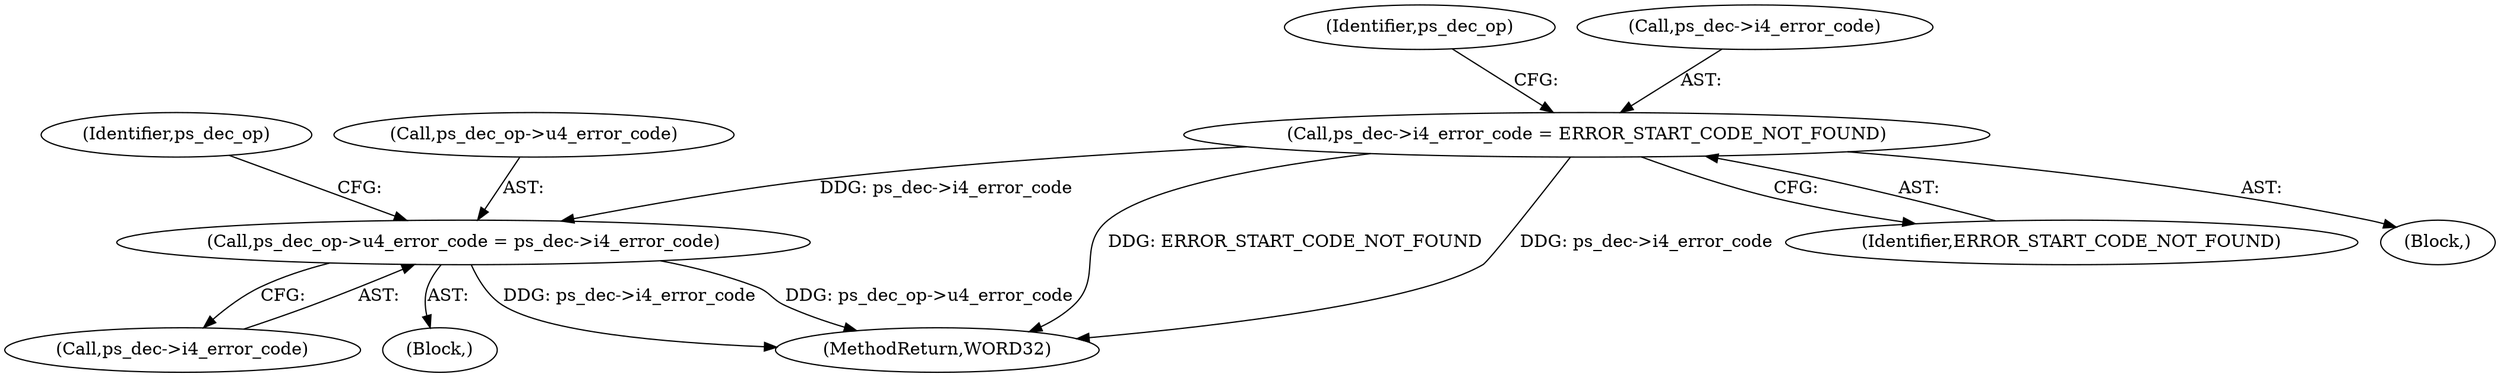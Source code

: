 digraph "0_Android_0b23c81c3dd9ec38f7e6806a3955fed1925541a0@pointer" {
"1001225" [label="(Call,ps_dec->i4_error_code = ERROR_START_CODE_NOT_FOUND)"];
"1001247" [label="(Call,ps_dec_op->u4_error_code = ps_dec->i4_error_code)"];
"1001224" [label="(Block,)"];
"1001256" [label="(Identifier,ps_dec_op)"];
"1001248" [label="(Call,ps_dec_op->u4_error_code)"];
"1002226" [label="(MethodReturn,WORD32)"];
"1001251" [label="(Call,ps_dec->i4_error_code)"];
"1001232" [label="(Identifier,ps_dec_op)"];
"1001225" [label="(Call,ps_dec->i4_error_code = ERROR_START_CODE_NOT_FOUND)"];
"1001226" [label="(Call,ps_dec->i4_error_code)"];
"1001229" [label="(Identifier,ERROR_START_CODE_NOT_FOUND)"];
"1001247" [label="(Call,ps_dec_op->u4_error_code = ps_dec->i4_error_code)"];
"1001243" [label="(Block,)"];
"1001225" -> "1001224"  [label="AST: "];
"1001225" -> "1001229"  [label="CFG: "];
"1001226" -> "1001225"  [label="AST: "];
"1001229" -> "1001225"  [label="AST: "];
"1001232" -> "1001225"  [label="CFG: "];
"1001225" -> "1002226"  [label="DDG: ERROR_START_CODE_NOT_FOUND"];
"1001225" -> "1002226"  [label="DDG: ps_dec->i4_error_code"];
"1001225" -> "1001247"  [label="DDG: ps_dec->i4_error_code"];
"1001247" -> "1001243"  [label="AST: "];
"1001247" -> "1001251"  [label="CFG: "];
"1001248" -> "1001247"  [label="AST: "];
"1001251" -> "1001247"  [label="AST: "];
"1001256" -> "1001247"  [label="CFG: "];
"1001247" -> "1002226"  [label="DDG: ps_dec->i4_error_code"];
"1001247" -> "1002226"  [label="DDG: ps_dec_op->u4_error_code"];
}
